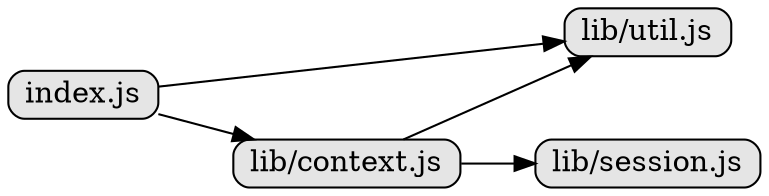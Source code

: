 digraph G {
    nodesep=0.5;
    charset="UTF-8";
    rankdir=LR;
    fixedsize=true;
    compound=true;
    node [style="rounded,filled", width=0, height=0, shape=box, fillcolor="#E5E5E5", concentrate=true]
 
  "index.js";
  "lib/context.js";
  "lib/util.js";
  "lib/session.js";
  "index.js" -> "lib/context.js";
  "index.js" -> "lib/util.js";
  "lib/context.js" -> "lib/session.js";
  "lib/context.js" -> "lib/util.js";
}
